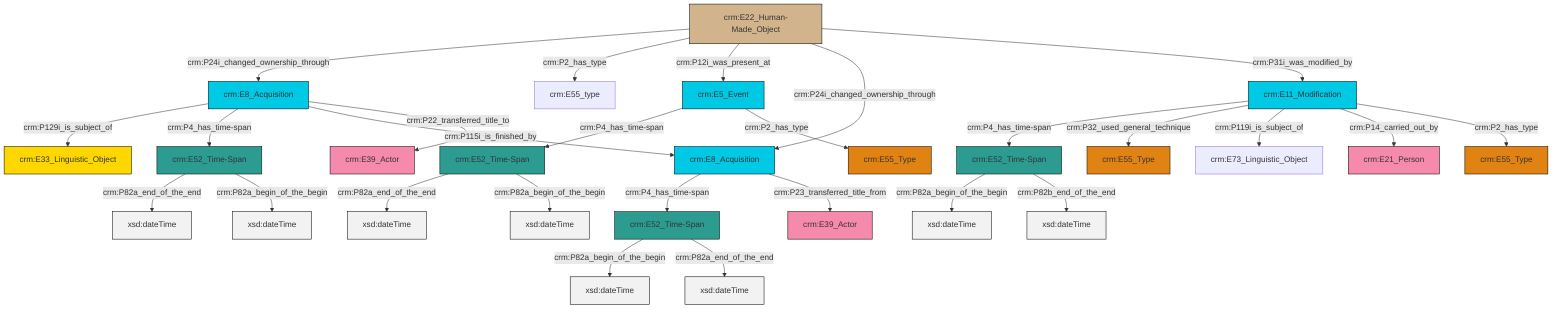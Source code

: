 graph TD
classDef Literal fill:#f2f2f2,stroke:#000000;
classDef CRM_Entity fill:#FFFFFF,stroke:#000000;
classDef Temporal_Entity fill:#00C9E6, stroke:#000000;
classDef Type fill:#E18312, stroke:#000000;
classDef Time-Span fill:#2C9C91, stroke:#000000;
classDef Appellation fill:#FFEB7F, stroke:#000000;
classDef Place fill:#008836, stroke:#000000;
classDef Persistent_Item fill:#B266B2, stroke:#000000;
classDef Conceptual_Object fill:#FFD700, stroke:#000000;
classDef Physical_Thing fill:#D2B48C, stroke:#000000;
classDef Actor fill:#f58aad, stroke:#000000;
classDef PC_Classes fill:#4ce600, stroke:#000000;
classDef Multi fill:#cccccc,stroke:#000000;

0["crm:E52_Time-Span"]:::Time-Span -->|crm:P82a_begin_of_the_begin| 1[xsd:dateTime]:::Literal
2["crm:E22_Human-Made_Object"]:::Physical_Thing -->|crm:P24i_changed_ownership_through| 4["crm:E8_Acquisition"]:::Temporal_Entity
7["crm:E11_Modification"]:::Temporal_Entity -->|crm:P4_has_time-span| 0["crm:E52_Time-Span"]:::Time-Span
10["crm:E52_Time-Span"]:::Time-Span -->|crm:P82a_begin_of_the_begin| 11[xsd:dateTime]:::Literal
2["crm:E22_Human-Made_Object"]:::Physical_Thing -->|crm:P2_has_type| 12["crm:E55_type"]:::Default
13["crm:E52_Time-Span"]:::Time-Span -->|crm:P82a_end_of_the_end| 14[xsd:dateTime]:::Literal
10["crm:E52_Time-Span"]:::Time-Span -->|crm:P82a_end_of_the_end| 15[xsd:dateTime]:::Literal
13["crm:E52_Time-Span"]:::Time-Span -->|crm:P82a_begin_of_the_begin| 17[xsd:dateTime]:::Literal
7["crm:E11_Modification"]:::Temporal_Entity -->|crm:P32_used_general_technique| 18["crm:E55_Type"]:::Type
20["crm:E5_Event"]:::Temporal_Entity -->|crm:P4_has_time-span| 8["crm:E52_Time-Span"]:::Time-Span
2["crm:E22_Human-Made_Object"]:::Physical_Thing -->|crm:P12i_was_present_at| 20["crm:E5_Event"]:::Temporal_Entity
23["crm:E8_Acquisition"]:::Temporal_Entity -->|crm:P4_has_time-span| 10["crm:E52_Time-Span"]:::Time-Span
7["crm:E11_Modification"]:::Temporal_Entity -->|crm:P119i_is_subject_of| 24["crm:E73_Linguistic_Object"]:::Default
20["crm:E5_Event"]:::Temporal_Entity -->|crm:P2_has_type| 21["crm:E55_Type"]:::Type
23["crm:E8_Acquisition"]:::Temporal_Entity -->|crm:P23_transferred_title_from| 27["crm:E39_Actor"]:::Actor
8["crm:E52_Time-Span"]:::Time-Span -->|crm:P82a_end_of_the_end| 28[xsd:dateTime]:::Literal
0["crm:E52_Time-Span"]:::Time-Span -->|crm:P82b_end_of_the_end| 29[xsd:dateTime]:::Literal
7["crm:E11_Modification"]:::Temporal_Entity -->|crm:P14_carried_out_by| 5["crm:E21_Person"]:::Actor
8["crm:E52_Time-Span"]:::Time-Span -->|crm:P82a_begin_of_the_begin| 36[xsd:dateTime]:::Literal
2["crm:E22_Human-Made_Object"]:::Physical_Thing -->|crm:P24i_changed_ownership_through| 23["crm:E8_Acquisition"]:::Temporal_Entity
4["crm:E8_Acquisition"]:::Temporal_Entity -->|crm:P129i_is_subject_of| 40["crm:E33_Linguistic_Object"]:::Conceptual_Object
4["crm:E8_Acquisition"]:::Temporal_Entity -->|crm:P4_has_time-span| 13["crm:E52_Time-Span"]:::Time-Span
4["crm:E8_Acquisition"]:::Temporal_Entity -->|crm:P115i_is_finished_by| 23["crm:E8_Acquisition"]:::Temporal_Entity
2["crm:E22_Human-Made_Object"]:::Physical_Thing -->|crm:P31i_was_modified_by| 7["crm:E11_Modification"]:::Temporal_Entity
4["crm:E8_Acquisition"]:::Temporal_Entity -->|crm:P22_transferred_title_to| 32["crm:E39_Actor"]:::Actor
7["crm:E11_Modification"]:::Temporal_Entity -->|crm:P2_has_type| 30["crm:E55_Type"]:::Type